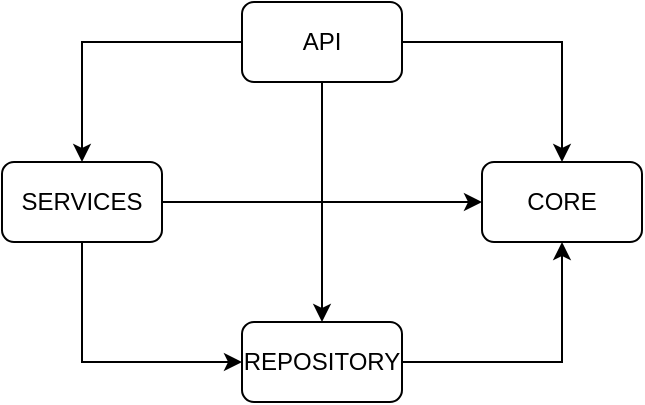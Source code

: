 <mxfile version="13.7.8" type="device"><diagram id="C5RBs43oDa-KdzZeNtuy" name="Page-1"><mxGraphModel dx="780" dy="762" grid="1" gridSize="10" guides="1" tooltips="1" connect="1" arrows="1" fold="1" page="1" pageScale="1" pageWidth="827" pageHeight="1169" math="0" shadow="0"><root><mxCell id="WIyWlLk6GJQsqaUBKTNV-0"/><mxCell id="WIyWlLk6GJQsqaUBKTNV-1" parent="WIyWlLk6GJQsqaUBKTNV-0"/><mxCell id="bWOW2DDcqkdEe20WHX9_-4" value="CORE" style="rounded=1;whiteSpace=wrap;html=1;" parent="WIyWlLk6GJQsqaUBKTNV-1" vertex="1"><mxGeometry x="520" y="280" width="80" height="40" as="geometry"/></mxCell><mxCell id="bWOW2DDcqkdEe20WHX9_-19" style="edgeStyle=orthogonalEdgeStyle;rounded=0;orthogonalLoop=1;jettySize=auto;html=1;entryX=0.5;entryY=0;entryDx=0;entryDy=0;" parent="WIyWlLk6GJQsqaUBKTNV-1" source="bWOW2DDcqkdEe20WHX9_-5" target="bWOW2DDcqkdEe20WHX9_-13" edge="1"><mxGeometry relative="1" as="geometry"/></mxCell><mxCell id="bWOW2DDcqkdEe20WHX9_-22" style="edgeStyle=orthogonalEdgeStyle;rounded=0;orthogonalLoop=1;jettySize=auto;html=1;entryX=0.5;entryY=0;entryDx=0;entryDy=0;" parent="WIyWlLk6GJQsqaUBKTNV-1" source="bWOW2DDcqkdEe20WHX9_-5" target="bWOW2DDcqkdEe20WHX9_-4" edge="1"><mxGeometry relative="1" as="geometry"/></mxCell><mxCell id="bWOW2DDcqkdEe20WHX9_-5" value="API" style="rounded=1;whiteSpace=wrap;html=1;" parent="WIyWlLk6GJQsqaUBKTNV-1" vertex="1"><mxGeometry x="400" y="200" width="80" height="40" as="geometry"/></mxCell><mxCell id="bWOW2DDcqkdEe20WHX9_-23" style="edgeStyle=orthogonalEdgeStyle;rounded=0;orthogonalLoop=1;jettySize=auto;html=1;entryX=0.5;entryY=1;entryDx=0;entryDy=0;" parent="WIyWlLk6GJQsqaUBKTNV-1" source="bWOW2DDcqkdEe20WHX9_-9" target="bWOW2DDcqkdEe20WHX9_-4" edge="1"><mxGeometry relative="1" as="geometry"/></mxCell><mxCell id="bWOW2DDcqkdEe20WHX9_-9" value="REPOSITORY" style="rounded=1;whiteSpace=wrap;html=1;" parent="WIyWlLk6GJQsqaUBKTNV-1" vertex="1"><mxGeometry x="400" y="360" width="80" height="40" as="geometry"/></mxCell><mxCell id="bWOW2DDcqkdEe20WHX9_-20" style="edgeStyle=orthogonalEdgeStyle;rounded=0;orthogonalLoop=1;jettySize=auto;html=1;entryX=0;entryY=0.5;entryDx=0;entryDy=0;" parent="WIyWlLk6GJQsqaUBKTNV-1" source="bWOW2DDcqkdEe20WHX9_-13" target="bWOW2DDcqkdEe20WHX9_-9" edge="1"><mxGeometry relative="1" as="geometry"><Array as="points"><mxPoint x="320" y="380"/></Array></mxGeometry></mxCell><mxCell id="bWOW2DDcqkdEe20WHX9_-21" style="edgeStyle=orthogonalEdgeStyle;rounded=0;orthogonalLoop=1;jettySize=auto;html=1;entryX=0;entryY=0.5;entryDx=0;entryDy=0;" parent="WIyWlLk6GJQsqaUBKTNV-1" source="bWOW2DDcqkdEe20WHX9_-13" target="bWOW2DDcqkdEe20WHX9_-4" edge="1"><mxGeometry relative="1" as="geometry"/></mxCell><mxCell id="bWOW2DDcqkdEe20WHX9_-13" value="SERVICES" style="rounded=1;whiteSpace=wrap;html=1;" parent="WIyWlLk6GJQsqaUBKTNV-1" vertex="1"><mxGeometry x="280" y="280" width="80" height="40" as="geometry"/></mxCell><mxCell id="G0KMrXBlL27xfKbl7JBR-1" value="" style="endArrow=classic;html=1;exitX=0.5;exitY=1;exitDx=0;exitDy=0;entryX=0.5;entryY=0;entryDx=0;entryDy=0;" edge="1" parent="WIyWlLk6GJQsqaUBKTNV-1" source="bWOW2DDcqkdEe20WHX9_-5" target="bWOW2DDcqkdEe20WHX9_-9"><mxGeometry width="50" height="50" relative="1" as="geometry"><mxPoint x="390" y="400" as="sourcePoint"/><mxPoint x="440" y="350" as="targetPoint"/><Array as="points"/></mxGeometry></mxCell></root></mxGraphModel></diagram></mxfile>